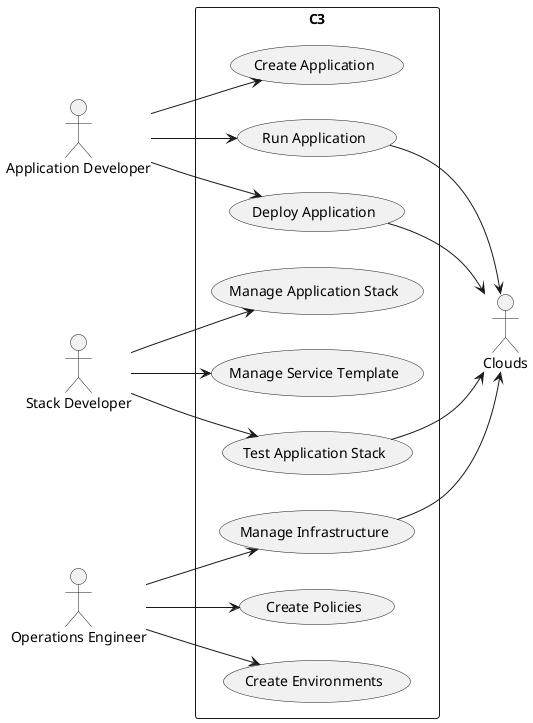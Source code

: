 @startuml

left to right direction

:Application Developer: as Dev
:Stack Developer: as SDev
:Operations Engineer: as Ops
:Clouds: as Cloud

rectangle "C3" {
    Dev --> (Create Application)
    Dev --> (Run Application)
    Dev --> (Deploy Application)
    SDev --> (Manage Application Stack)
    SDev --> (Manage Service Template)
    SDev --> (Test Application Stack)
    Ops --> (Manage Infrastructure)
    Ops --> (Create Policies)
    Ops --> (Create Environments)

    (Run Application) --> Cloud
    (Deploy Application) --> Cloud
    (Manage Infrastructure) --> Cloud
    (Test Application Stack) --> Cloud
}


@endum

